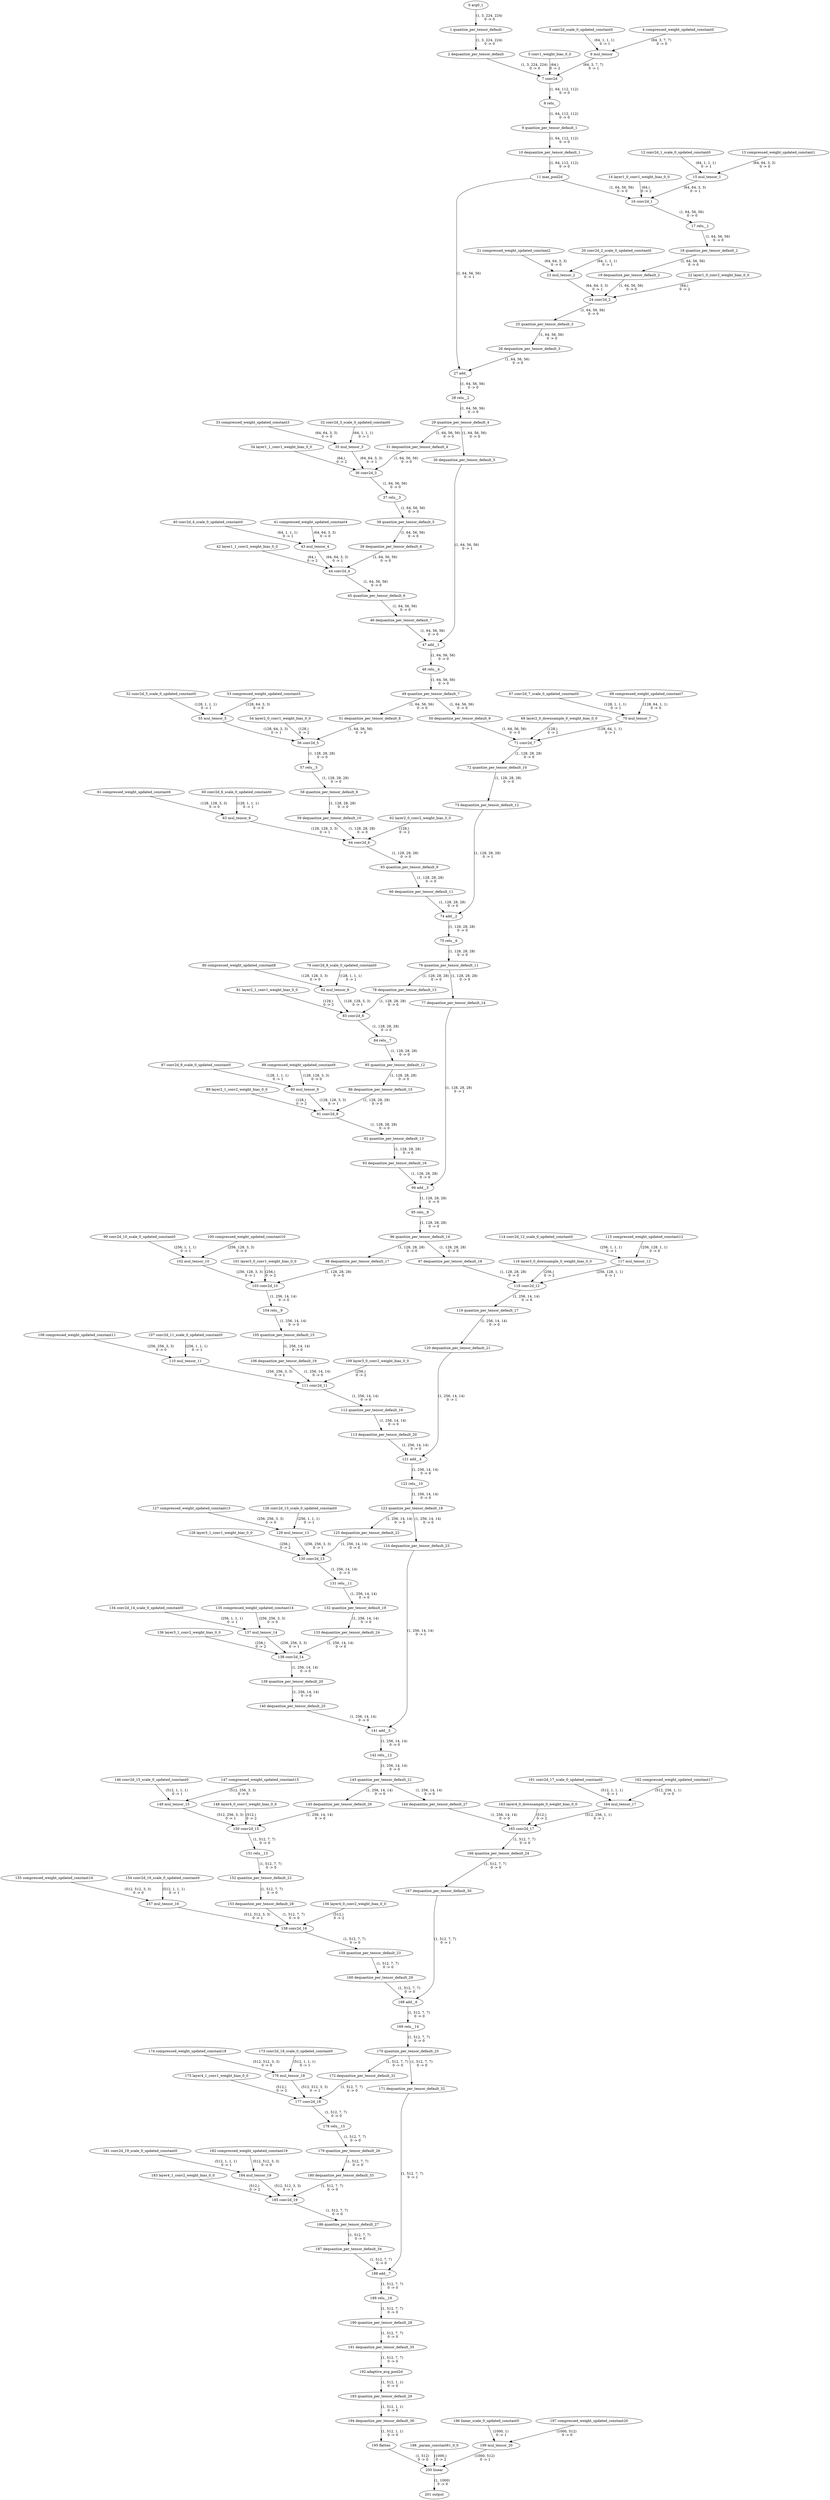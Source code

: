 strict digraph  {
"0 arg0_1";
"1 quantize_per_tensor_default";
"2 dequantize_per_tensor_default";
"3 conv2d_scale_0_updated_constant0";
"4 compressed_weight_updated_constant0";
"5 conv1_weight_bias_0_0";
"6 mul_tensor";
"7 conv2d";
"8 relu_";
"9 quantize_per_tensor_default_1";
"10 dequantize_per_tensor_default_1";
"11 max_pool2d";
"12 conv2d_1_scale_0_updated_constant0";
"13 compressed_weight_updated_constant1";
"14 layer1_0_conv1_weight_bias_0_0";
"15 mul_tensor_1";
"16 conv2d_1";
"17 relu__1";
"18 quantize_per_tensor_default_2";
"19 dequantize_per_tensor_default_2";
"20 conv2d_2_scale_0_updated_constant0";
"21 compressed_weight_updated_constant2";
"22 layer1_0_conv2_weight_bias_0_0";
"23 mul_tensor_2";
"24 conv2d_2";
"25 quantize_per_tensor_default_3";
"26 dequantize_per_tensor_default_3";
"27 add_";
"28 relu__2";
"29 quantize_per_tensor_default_4";
"30 dequantize_per_tensor_default_5";
"31 dequantize_per_tensor_default_4";
"32 conv2d_3_scale_0_updated_constant0";
"33 compressed_weight_updated_constant3";
"34 layer1_1_conv1_weight_bias_0_0";
"35 mul_tensor_3";
"36 conv2d_3";
"37 relu__3";
"38 quantize_per_tensor_default_5";
"39 dequantize_per_tensor_default_6";
"40 conv2d_4_scale_0_updated_constant0";
"41 compressed_weight_updated_constant4";
"42 layer1_1_conv2_weight_bias_0_0";
"43 mul_tensor_4";
"44 conv2d_4";
"45 quantize_per_tensor_default_6";
"46 dequantize_per_tensor_default_7";
"47 add__1";
"48 relu__4";
"49 quantize_per_tensor_default_7";
"50 dequantize_per_tensor_default_9";
"51 dequantize_per_tensor_default_8";
"52 conv2d_5_scale_0_updated_constant0";
"53 compressed_weight_updated_constant5";
"54 layer2_0_conv1_weight_bias_0_0";
"55 mul_tensor_5";
"56 conv2d_5";
"57 relu__5";
"58 quantize_per_tensor_default_8";
"59 dequantize_per_tensor_default_10";
"60 conv2d_6_scale_0_updated_constant0";
"61 compressed_weight_updated_constant6";
"62 layer2_0_conv2_weight_bias_0_0";
"63 mul_tensor_6";
"64 conv2d_6";
"65 quantize_per_tensor_default_9";
"66 dequantize_per_tensor_default_11";
"67 conv2d_7_scale_0_updated_constant0";
"68 compressed_weight_updated_constant7";
"69 layer2_0_downsample_0_weight_bias_0_0";
"70 mul_tensor_7";
"71 conv2d_7";
"72 quantize_per_tensor_default_10";
"73 dequantize_per_tensor_default_12";
"74 add__2";
"75 relu__6";
"76 quantize_per_tensor_default_11";
"77 dequantize_per_tensor_default_14";
"78 dequantize_per_tensor_default_13";
"79 conv2d_8_scale_0_updated_constant0";
"80 compressed_weight_updated_constant8";
"81 layer2_1_conv1_weight_bias_0_0";
"82 mul_tensor_8";
"83 conv2d_8";
"84 relu__7";
"85 quantize_per_tensor_default_12";
"86 dequantize_per_tensor_default_15";
"87 conv2d_9_scale_0_updated_constant0";
"88 compressed_weight_updated_constant9";
"89 layer2_1_conv2_weight_bias_0_0";
"90 mul_tensor_9";
"91 conv2d_9";
"92 quantize_per_tensor_default_13";
"93 dequantize_per_tensor_default_16";
"94 add__3";
"95 relu__8";
"96 quantize_per_tensor_default_14";
"97 dequantize_per_tensor_default_18";
"98 dequantize_per_tensor_default_17";
"99 conv2d_10_scale_0_updated_constant0";
"100 compressed_weight_updated_constant10";
"101 layer3_0_conv1_weight_bias_0_0";
"102 mul_tensor_10";
"103 conv2d_10";
"104 relu__9";
"105 quantize_per_tensor_default_15";
"106 dequantize_per_tensor_default_19";
"107 conv2d_11_scale_0_updated_constant0";
"108 compressed_weight_updated_constant11";
"109 layer3_0_conv2_weight_bias_0_0";
"110 mul_tensor_11";
"111 conv2d_11";
"112 quantize_per_tensor_default_16";
"113 dequantize_per_tensor_default_20";
"114 conv2d_12_scale_0_updated_constant0";
"115 compressed_weight_updated_constant12";
"116 layer3_0_downsample_0_weight_bias_0_0";
"117 mul_tensor_12";
"118 conv2d_12";
"119 quantize_per_tensor_default_17";
"120 dequantize_per_tensor_default_21";
"121 add__4";
"122 relu__10";
"123 quantize_per_tensor_default_18";
"124 dequantize_per_tensor_default_23";
"125 dequantize_per_tensor_default_22";
"126 conv2d_13_scale_0_updated_constant0";
"127 compressed_weight_updated_constant13";
"128 layer3_1_conv1_weight_bias_0_0";
"129 mul_tensor_13";
"130 conv2d_13";
"131 relu__11";
"132 quantize_per_tensor_default_19";
"133 dequantize_per_tensor_default_24";
"134 conv2d_14_scale_0_updated_constant0";
"135 compressed_weight_updated_constant14";
"136 layer3_1_conv2_weight_bias_0_0";
"137 mul_tensor_14";
"138 conv2d_14";
"139 quantize_per_tensor_default_20";
"140 dequantize_per_tensor_default_25";
"141 add__5";
"142 relu__12";
"143 quantize_per_tensor_default_21";
"144 dequantize_per_tensor_default_27";
"145 dequantize_per_tensor_default_26";
"146 conv2d_15_scale_0_updated_constant0";
"147 compressed_weight_updated_constant15";
"148 layer4_0_conv1_weight_bias_0_0";
"149 mul_tensor_15";
"150 conv2d_15";
"151 relu__13";
"152 quantize_per_tensor_default_22";
"153 dequantize_per_tensor_default_28";
"154 conv2d_16_scale_0_updated_constant0";
"155 compressed_weight_updated_constant16";
"156 layer4_0_conv2_weight_bias_0_0";
"157 mul_tensor_16";
"158 conv2d_16";
"159 quantize_per_tensor_default_23";
"160 dequantize_per_tensor_default_29";
"161 conv2d_17_scale_0_updated_constant0";
"162 compressed_weight_updated_constant17";
"163 layer4_0_downsample_0_weight_bias_0_0";
"164 mul_tensor_17";
"165 conv2d_17";
"166 quantize_per_tensor_default_24";
"167 dequantize_per_tensor_default_30";
"168 add__6";
"169 relu__14";
"170 quantize_per_tensor_default_25";
"171 dequantize_per_tensor_default_32";
"172 dequantize_per_tensor_default_31";
"173 conv2d_18_scale_0_updated_constant0";
"174 compressed_weight_updated_constant18";
"175 layer4_1_conv1_weight_bias_0_0";
"176 mul_tensor_18";
"177 conv2d_18";
"178 relu__15";
"179 quantize_per_tensor_default_26";
"180 dequantize_per_tensor_default_33";
"181 conv2d_19_scale_0_updated_constant0";
"182 compressed_weight_updated_constant19";
"183 layer4_1_conv2_weight_bias_0_0";
"184 mul_tensor_19";
"185 conv2d_19";
"186 quantize_per_tensor_default_27";
"187 dequantize_per_tensor_default_34";
"188 add__7";
"189 relu__16";
"190 quantize_per_tensor_default_28";
"191 dequantize_per_tensor_default_35";
"192 adaptive_avg_pool2d";
"193 quantize_per_tensor_default_29";
"194 dequantize_per_tensor_default_36";
"195 flatten";
"196 linear_scale_0_updated_constant0";
"197 compressed_weight_updated_constant20";
"198 _param_constant61_0_0";
"199 mul_tensor_20";
"200 linear";
"201 output";
"0 arg0_1" -> "1 quantize_per_tensor_default"  [label="(1, 3, 224, 224) \n0 -> 0", style=solid];
"1 quantize_per_tensor_default" -> "2 dequantize_per_tensor_default"  [label="(1, 3, 224, 224) \n0 -> 0", style=solid];
"2 dequantize_per_tensor_default" -> "7 conv2d"  [label="(1, 3, 224, 224) \n0 -> 0", style=solid];
"3 conv2d_scale_0_updated_constant0" -> "6 mul_tensor"  [label="(64, 1, 1, 1) \n0 -> 1", style=solid];
"4 compressed_weight_updated_constant0" -> "6 mul_tensor"  [label="(64, 3, 7, 7) \n0 -> 0", style=solid];
"5 conv1_weight_bias_0_0" -> "7 conv2d"  [label="(64,) \n0 -> 2", style=solid];
"6 mul_tensor" -> "7 conv2d"  [label="(64, 3, 7, 7) \n0 -> 1", style=solid];
"7 conv2d" -> "8 relu_"  [label="(1, 64, 112, 112) \n0 -> 0", style=solid];
"8 relu_" -> "9 quantize_per_tensor_default_1"  [label="(1, 64, 112, 112) \n0 -> 0", style=solid];
"9 quantize_per_tensor_default_1" -> "10 dequantize_per_tensor_default_1"  [label="(1, 64, 112, 112) \n0 -> 0", style=solid];
"10 dequantize_per_tensor_default_1" -> "11 max_pool2d"  [label="(1, 64, 112, 112) \n0 -> 0", style=solid];
"11 max_pool2d" -> "27 add_"  [label="(1, 64, 56, 56) \n0 -> 1", style=solid];
"11 max_pool2d" -> "16 conv2d_1"  [label="(1, 64, 56, 56) \n0 -> 0", style=solid];
"12 conv2d_1_scale_0_updated_constant0" -> "15 mul_tensor_1"  [label="(64, 1, 1, 1) \n0 -> 1", style=solid];
"13 compressed_weight_updated_constant1" -> "15 mul_tensor_1"  [label="(64, 64, 3, 3) \n0 -> 0", style=solid];
"14 layer1_0_conv1_weight_bias_0_0" -> "16 conv2d_1"  [label="(64,) \n0 -> 2", style=solid];
"15 mul_tensor_1" -> "16 conv2d_1"  [label="(64, 64, 3, 3) \n0 -> 1", style=solid];
"16 conv2d_1" -> "17 relu__1"  [label="(1, 64, 56, 56) \n0 -> 0", style=solid];
"17 relu__1" -> "18 quantize_per_tensor_default_2"  [label="(1, 64, 56, 56) \n0 -> 0", style=solid];
"18 quantize_per_tensor_default_2" -> "19 dequantize_per_tensor_default_2"  [label="(1, 64, 56, 56) \n0 -> 0", style=solid];
"19 dequantize_per_tensor_default_2" -> "24 conv2d_2"  [label="(1, 64, 56, 56) \n0 -> 0", style=solid];
"20 conv2d_2_scale_0_updated_constant0" -> "23 mul_tensor_2"  [label="(64, 1, 1, 1) \n0 -> 1", style=solid];
"21 compressed_weight_updated_constant2" -> "23 mul_tensor_2"  [label="(64, 64, 3, 3) \n0 -> 0", style=solid];
"22 layer1_0_conv2_weight_bias_0_0" -> "24 conv2d_2"  [label="(64,) \n0 -> 2", style=solid];
"23 mul_tensor_2" -> "24 conv2d_2"  [label="(64, 64, 3, 3) \n0 -> 1", style=solid];
"24 conv2d_2" -> "25 quantize_per_tensor_default_3"  [label="(1, 64, 56, 56) \n0 -> 0", style=solid];
"25 quantize_per_tensor_default_3" -> "26 dequantize_per_tensor_default_3"  [label="(1, 64, 56, 56) \n0 -> 0", style=solid];
"26 dequantize_per_tensor_default_3" -> "27 add_"  [label="(1, 64, 56, 56) \n0 -> 0", style=solid];
"27 add_" -> "28 relu__2"  [label="(1, 64, 56, 56) \n0 -> 0", style=solid];
"28 relu__2" -> "29 quantize_per_tensor_default_4"  [label="(1, 64, 56, 56) \n0 -> 0", style=solid];
"29 quantize_per_tensor_default_4" -> "31 dequantize_per_tensor_default_4"  [label="(1, 64, 56, 56) \n0 -> 0", style=solid];
"29 quantize_per_tensor_default_4" -> "30 dequantize_per_tensor_default_5"  [label="(1, 64, 56, 56) \n0 -> 0", style=solid];
"30 dequantize_per_tensor_default_5" -> "47 add__1"  [label="(1, 64, 56, 56) \n0 -> 1", style=solid];
"31 dequantize_per_tensor_default_4" -> "36 conv2d_3"  [label="(1, 64, 56, 56) \n0 -> 0", style=solid];
"32 conv2d_3_scale_0_updated_constant0" -> "35 mul_tensor_3"  [label="(64, 1, 1, 1) \n0 -> 1", style=solid];
"33 compressed_weight_updated_constant3" -> "35 mul_tensor_3"  [label="(64, 64, 3, 3) \n0 -> 0", style=solid];
"34 layer1_1_conv1_weight_bias_0_0" -> "36 conv2d_3"  [label="(64,) \n0 -> 2", style=solid];
"35 mul_tensor_3" -> "36 conv2d_3"  [label="(64, 64, 3, 3) \n0 -> 1", style=solid];
"36 conv2d_3" -> "37 relu__3"  [label="(1, 64, 56, 56) \n0 -> 0", style=solid];
"37 relu__3" -> "38 quantize_per_tensor_default_5"  [label="(1, 64, 56, 56) \n0 -> 0", style=solid];
"38 quantize_per_tensor_default_5" -> "39 dequantize_per_tensor_default_6"  [label="(1, 64, 56, 56) \n0 -> 0", style=solid];
"39 dequantize_per_tensor_default_6" -> "44 conv2d_4"  [label="(1, 64, 56, 56) \n0 -> 0", style=solid];
"40 conv2d_4_scale_0_updated_constant0" -> "43 mul_tensor_4"  [label="(64, 1, 1, 1) \n0 -> 1", style=solid];
"41 compressed_weight_updated_constant4" -> "43 mul_tensor_4"  [label="(64, 64, 3, 3) \n0 -> 0", style=solid];
"42 layer1_1_conv2_weight_bias_0_0" -> "44 conv2d_4"  [label="(64,) \n0 -> 2", style=solid];
"43 mul_tensor_4" -> "44 conv2d_4"  [label="(64, 64, 3, 3) \n0 -> 1", style=solid];
"44 conv2d_4" -> "45 quantize_per_tensor_default_6"  [label="(1, 64, 56, 56) \n0 -> 0", style=solid];
"45 quantize_per_tensor_default_6" -> "46 dequantize_per_tensor_default_7"  [label="(1, 64, 56, 56) \n0 -> 0", style=solid];
"46 dequantize_per_tensor_default_7" -> "47 add__1"  [label="(1, 64, 56, 56) \n0 -> 0", style=solid];
"47 add__1" -> "48 relu__4"  [label="(1, 64, 56, 56) \n0 -> 0", style=solid];
"48 relu__4" -> "49 quantize_per_tensor_default_7"  [label="(1, 64, 56, 56) \n0 -> 0", style=solid];
"49 quantize_per_tensor_default_7" -> "51 dequantize_per_tensor_default_8"  [label="(1, 64, 56, 56) \n0 -> 0", style=solid];
"49 quantize_per_tensor_default_7" -> "50 dequantize_per_tensor_default_9"  [label="(1, 64, 56, 56) \n0 -> 0", style=solid];
"50 dequantize_per_tensor_default_9" -> "71 conv2d_7"  [label="(1, 64, 56, 56) \n0 -> 0", style=solid];
"51 dequantize_per_tensor_default_8" -> "56 conv2d_5"  [label="(1, 64, 56, 56) \n0 -> 0", style=solid];
"52 conv2d_5_scale_0_updated_constant0" -> "55 mul_tensor_5"  [label="(128, 1, 1, 1) \n0 -> 1", style=solid];
"53 compressed_weight_updated_constant5" -> "55 mul_tensor_5"  [label="(128, 64, 3, 3) \n0 -> 0", style=solid];
"54 layer2_0_conv1_weight_bias_0_0" -> "56 conv2d_5"  [label="(128,) \n0 -> 2", style=solid];
"55 mul_tensor_5" -> "56 conv2d_5"  [label="(128, 64, 3, 3) \n0 -> 1", style=solid];
"56 conv2d_5" -> "57 relu__5"  [label="(1, 128, 28, 28) \n0 -> 0", style=solid];
"57 relu__5" -> "58 quantize_per_tensor_default_8"  [label="(1, 128, 28, 28) \n0 -> 0", style=solid];
"58 quantize_per_tensor_default_8" -> "59 dequantize_per_tensor_default_10"  [label="(1, 128, 28, 28) \n0 -> 0", style=solid];
"59 dequantize_per_tensor_default_10" -> "64 conv2d_6"  [label="(1, 128, 28, 28) \n0 -> 0", style=solid];
"60 conv2d_6_scale_0_updated_constant0" -> "63 mul_tensor_6"  [label="(128, 1, 1, 1) \n0 -> 1", style=solid];
"61 compressed_weight_updated_constant6" -> "63 mul_tensor_6"  [label="(128, 128, 3, 3) \n0 -> 0", style=solid];
"62 layer2_0_conv2_weight_bias_0_0" -> "64 conv2d_6"  [label="(128,) \n0 -> 2", style=solid];
"63 mul_tensor_6" -> "64 conv2d_6"  [label="(128, 128, 3, 3) \n0 -> 1", style=solid];
"64 conv2d_6" -> "65 quantize_per_tensor_default_9"  [label="(1, 128, 28, 28) \n0 -> 0", style=solid];
"65 quantize_per_tensor_default_9" -> "66 dequantize_per_tensor_default_11"  [label="(1, 128, 28, 28) \n0 -> 0", style=solid];
"66 dequantize_per_tensor_default_11" -> "74 add__2"  [label="(1, 128, 28, 28) \n0 -> 0", style=solid];
"67 conv2d_7_scale_0_updated_constant0" -> "70 mul_tensor_7"  [label="(128, 1, 1, 1) \n0 -> 1", style=solid];
"68 compressed_weight_updated_constant7" -> "70 mul_tensor_7"  [label="(128, 64, 1, 1) \n0 -> 0", style=solid];
"69 layer2_0_downsample_0_weight_bias_0_0" -> "71 conv2d_7"  [label="(128,) \n0 -> 2", style=solid];
"70 mul_tensor_7" -> "71 conv2d_7"  [label="(128, 64, 1, 1) \n0 -> 1", style=solid];
"71 conv2d_7" -> "72 quantize_per_tensor_default_10"  [label="(1, 128, 28, 28) \n0 -> 0", style=solid];
"72 quantize_per_tensor_default_10" -> "73 dequantize_per_tensor_default_12"  [label="(1, 128, 28, 28) \n0 -> 0", style=solid];
"73 dequantize_per_tensor_default_12" -> "74 add__2"  [label="(1, 128, 28, 28) \n0 -> 1", style=solid];
"74 add__2" -> "75 relu__6"  [label="(1, 128, 28, 28) \n0 -> 0", style=solid];
"75 relu__6" -> "76 quantize_per_tensor_default_11"  [label="(1, 128, 28, 28) \n0 -> 0", style=solid];
"76 quantize_per_tensor_default_11" -> "78 dequantize_per_tensor_default_13"  [label="(1, 128, 28, 28) \n0 -> 0", style=solid];
"76 quantize_per_tensor_default_11" -> "77 dequantize_per_tensor_default_14"  [label="(1, 128, 28, 28) \n0 -> 0", style=solid];
"77 dequantize_per_tensor_default_14" -> "94 add__3"  [label="(1, 128, 28, 28) \n0 -> 1", style=solid];
"78 dequantize_per_tensor_default_13" -> "83 conv2d_8"  [label="(1, 128, 28, 28) \n0 -> 0", style=solid];
"79 conv2d_8_scale_0_updated_constant0" -> "82 mul_tensor_8"  [label="(128, 1, 1, 1) \n0 -> 1", style=solid];
"80 compressed_weight_updated_constant8" -> "82 mul_tensor_8"  [label="(128, 128, 3, 3) \n0 -> 0", style=solid];
"81 layer2_1_conv1_weight_bias_0_0" -> "83 conv2d_8"  [label="(128,) \n0 -> 2", style=solid];
"82 mul_tensor_8" -> "83 conv2d_8"  [label="(128, 128, 3, 3) \n0 -> 1", style=solid];
"83 conv2d_8" -> "84 relu__7"  [label="(1, 128, 28, 28) \n0 -> 0", style=solid];
"84 relu__7" -> "85 quantize_per_tensor_default_12"  [label="(1, 128, 28, 28) \n0 -> 0", style=solid];
"85 quantize_per_tensor_default_12" -> "86 dequantize_per_tensor_default_15"  [label="(1, 128, 28, 28) \n0 -> 0", style=solid];
"86 dequantize_per_tensor_default_15" -> "91 conv2d_9"  [label="(1, 128, 28, 28) \n0 -> 0", style=solid];
"87 conv2d_9_scale_0_updated_constant0" -> "90 mul_tensor_9"  [label="(128, 1, 1, 1) \n0 -> 1", style=solid];
"88 compressed_weight_updated_constant9" -> "90 mul_tensor_9"  [label="(128, 128, 3, 3) \n0 -> 0", style=solid];
"89 layer2_1_conv2_weight_bias_0_0" -> "91 conv2d_9"  [label="(128,) \n0 -> 2", style=solid];
"90 mul_tensor_9" -> "91 conv2d_9"  [label="(128, 128, 3, 3) \n0 -> 1", style=solid];
"91 conv2d_9" -> "92 quantize_per_tensor_default_13"  [label="(1, 128, 28, 28) \n0 -> 0", style=solid];
"92 quantize_per_tensor_default_13" -> "93 dequantize_per_tensor_default_16"  [label="(1, 128, 28, 28) \n0 -> 0", style=solid];
"93 dequantize_per_tensor_default_16" -> "94 add__3"  [label="(1, 128, 28, 28) \n0 -> 0", style=solid];
"94 add__3" -> "95 relu__8"  [label="(1, 128, 28, 28) \n0 -> 0", style=solid];
"95 relu__8" -> "96 quantize_per_tensor_default_14"  [label="(1, 128, 28, 28) \n0 -> 0", style=solid];
"96 quantize_per_tensor_default_14" -> "98 dequantize_per_tensor_default_17"  [label="(1, 128, 28, 28) \n0 -> 0", style=solid];
"96 quantize_per_tensor_default_14" -> "97 dequantize_per_tensor_default_18"  [label="(1, 128, 28, 28) \n0 -> 0", style=solid];
"97 dequantize_per_tensor_default_18" -> "118 conv2d_12"  [label="(1, 128, 28, 28) \n0 -> 0", style=solid];
"98 dequantize_per_tensor_default_17" -> "103 conv2d_10"  [label="(1, 128, 28, 28) \n0 -> 0", style=solid];
"99 conv2d_10_scale_0_updated_constant0" -> "102 mul_tensor_10"  [label="(256, 1, 1, 1) \n0 -> 1", style=solid];
"100 compressed_weight_updated_constant10" -> "102 mul_tensor_10"  [label="(256, 128, 3, 3) \n0 -> 0", style=solid];
"101 layer3_0_conv1_weight_bias_0_0" -> "103 conv2d_10"  [label="(256,) \n0 -> 2", style=solid];
"102 mul_tensor_10" -> "103 conv2d_10"  [label="(256, 128, 3, 3) \n0 -> 1", style=solid];
"103 conv2d_10" -> "104 relu__9"  [label="(1, 256, 14, 14) \n0 -> 0", style=solid];
"104 relu__9" -> "105 quantize_per_tensor_default_15"  [label="(1, 256, 14, 14) \n0 -> 0", style=solid];
"105 quantize_per_tensor_default_15" -> "106 dequantize_per_tensor_default_19"  [label="(1, 256, 14, 14) \n0 -> 0", style=solid];
"106 dequantize_per_tensor_default_19" -> "111 conv2d_11"  [label="(1, 256, 14, 14) \n0 -> 0", style=solid];
"107 conv2d_11_scale_0_updated_constant0" -> "110 mul_tensor_11"  [label="(256, 1, 1, 1) \n0 -> 1", style=solid];
"108 compressed_weight_updated_constant11" -> "110 mul_tensor_11"  [label="(256, 256, 3, 3) \n0 -> 0", style=solid];
"109 layer3_0_conv2_weight_bias_0_0" -> "111 conv2d_11"  [label="(256,) \n0 -> 2", style=solid];
"110 mul_tensor_11" -> "111 conv2d_11"  [label="(256, 256, 3, 3) \n0 -> 1", style=solid];
"111 conv2d_11" -> "112 quantize_per_tensor_default_16"  [label="(1, 256, 14, 14) \n0 -> 0", style=solid];
"112 quantize_per_tensor_default_16" -> "113 dequantize_per_tensor_default_20"  [label="(1, 256, 14, 14) \n0 -> 0", style=solid];
"113 dequantize_per_tensor_default_20" -> "121 add__4"  [label="(1, 256, 14, 14) \n0 -> 0", style=solid];
"114 conv2d_12_scale_0_updated_constant0" -> "117 mul_tensor_12"  [label="(256, 1, 1, 1) \n0 -> 1", style=solid];
"115 compressed_weight_updated_constant12" -> "117 mul_tensor_12"  [label="(256, 128, 1, 1) \n0 -> 0", style=solid];
"116 layer3_0_downsample_0_weight_bias_0_0" -> "118 conv2d_12"  [label="(256,) \n0 -> 2", style=solid];
"117 mul_tensor_12" -> "118 conv2d_12"  [label="(256, 128, 1, 1) \n0 -> 1", style=solid];
"118 conv2d_12" -> "119 quantize_per_tensor_default_17"  [label="(1, 256, 14, 14) \n0 -> 0", style=solid];
"119 quantize_per_tensor_default_17" -> "120 dequantize_per_tensor_default_21"  [label="(1, 256, 14, 14) \n0 -> 0", style=solid];
"120 dequantize_per_tensor_default_21" -> "121 add__4"  [label="(1, 256, 14, 14) \n0 -> 1", style=solid];
"121 add__4" -> "122 relu__10"  [label="(1, 256, 14, 14) \n0 -> 0", style=solid];
"122 relu__10" -> "123 quantize_per_tensor_default_18"  [label="(1, 256, 14, 14) \n0 -> 0", style=solid];
"123 quantize_per_tensor_default_18" -> "125 dequantize_per_tensor_default_22"  [label="(1, 256, 14, 14) \n0 -> 0", style=solid];
"123 quantize_per_tensor_default_18" -> "124 dequantize_per_tensor_default_23"  [label="(1, 256, 14, 14) \n0 -> 0", style=solid];
"124 dequantize_per_tensor_default_23" -> "141 add__5"  [label="(1, 256, 14, 14) \n0 -> 1", style=solid];
"125 dequantize_per_tensor_default_22" -> "130 conv2d_13"  [label="(1, 256, 14, 14) \n0 -> 0", style=solid];
"126 conv2d_13_scale_0_updated_constant0" -> "129 mul_tensor_13"  [label="(256, 1, 1, 1) \n0 -> 1", style=solid];
"127 compressed_weight_updated_constant13" -> "129 mul_tensor_13"  [label="(256, 256, 3, 3) \n0 -> 0", style=solid];
"128 layer3_1_conv1_weight_bias_0_0" -> "130 conv2d_13"  [label="(256,) \n0 -> 2", style=solid];
"129 mul_tensor_13" -> "130 conv2d_13"  [label="(256, 256, 3, 3) \n0 -> 1", style=solid];
"130 conv2d_13" -> "131 relu__11"  [label="(1, 256, 14, 14) \n0 -> 0", style=solid];
"131 relu__11" -> "132 quantize_per_tensor_default_19"  [label="(1, 256, 14, 14) \n0 -> 0", style=solid];
"132 quantize_per_tensor_default_19" -> "133 dequantize_per_tensor_default_24"  [label="(1, 256, 14, 14) \n0 -> 0", style=solid];
"133 dequantize_per_tensor_default_24" -> "138 conv2d_14"  [label="(1, 256, 14, 14) \n0 -> 0", style=solid];
"134 conv2d_14_scale_0_updated_constant0" -> "137 mul_tensor_14"  [label="(256, 1, 1, 1) \n0 -> 1", style=solid];
"135 compressed_weight_updated_constant14" -> "137 mul_tensor_14"  [label="(256, 256, 3, 3) \n0 -> 0", style=solid];
"136 layer3_1_conv2_weight_bias_0_0" -> "138 conv2d_14"  [label="(256,) \n0 -> 2", style=solid];
"137 mul_tensor_14" -> "138 conv2d_14"  [label="(256, 256, 3, 3) \n0 -> 1", style=solid];
"138 conv2d_14" -> "139 quantize_per_tensor_default_20"  [label="(1, 256, 14, 14) \n0 -> 0", style=solid];
"139 quantize_per_tensor_default_20" -> "140 dequantize_per_tensor_default_25"  [label="(1, 256, 14, 14) \n0 -> 0", style=solid];
"140 dequantize_per_tensor_default_25" -> "141 add__5"  [label="(1, 256, 14, 14) \n0 -> 0", style=solid];
"141 add__5" -> "142 relu__12"  [label="(1, 256, 14, 14) \n0 -> 0", style=solid];
"142 relu__12" -> "143 quantize_per_tensor_default_21"  [label="(1, 256, 14, 14) \n0 -> 0", style=solid];
"143 quantize_per_tensor_default_21" -> "145 dequantize_per_tensor_default_26"  [label="(1, 256, 14, 14) \n0 -> 0", style=solid];
"143 quantize_per_tensor_default_21" -> "144 dequantize_per_tensor_default_27"  [label="(1, 256, 14, 14) \n0 -> 0", style=solid];
"144 dequantize_per_tensor_default_27" -> "165 conv2d_17"  [label="(1, 256, 14, 14) \n0 -> 0", style=solid];
"145 dequantize_per_tensor_default_26" -> "150 conv2d_15"  [label="(1, 256, 14, 14) \n0 -> 0", style=solid];
"146 conv2d_15_scale_0_updated_constant0" -> "149 mul_tensor_15"  [label="(512, 1, 1, 1) \n0 -> 1", style=solid];
"147 compressed_weight_updated_constant15" -> "149 mul_tensor_15"  [label="(512, 256, 3, 3) \n0 -> 0", style=solid];
"148 layer4_0_conv1_weight_bias_0_0" -> "150 conv2d_15"  [label="(512,) \n0 -> 2", style=solid];
"149 mul_tensor_15" -> "150 conv2d_15"  [label="(512, 256, 3, 3) \n0 -> 1", style=solid];
"150 conv2d_15" -> "151 relu__13"  [label="(1, 512, 7, 7) \n0 -> 0", style=solid];
"151 relu__13" -> "152 quantize_per_tensor_default_22"  [label="(1, 512, 7, 7) \n0 -> 0", style=solid];
"152 quantize_per_tensor_default_22" -> "153 dequantize_per_tensor_default_28"  [label="(1, 512, 7, 7) \n0 -> 0", style=solid];
"153 dequantize_per_tensor_default_28" -> "158 conv2d_16"  [label="(1, 512, 7, 7) \n0 -> 0", style=solid];
"154 conv2d_16_scale_0_updated_constant0" -> "157 mul_tensor_16"  [label="(512, 1, 1, 1) \n0 -> 1", style=solid];
"155 compressed_weight_updated_constant16" -> "157 mul_tensor_16"  [label="(512, 512, 3, 3) \n0 -> 0", style=solid];
"156 layer4_0_conv2_weight_bias_0_0" -> "158 conv2d_16"  [label="(512,) \n0 -> 2", style=solid];
"157 mul_tensor_16" -> "158 conv2d_16"  [label="(512, 512, 3, 3) \n0 -> 1", style=solid];
"158 conv2d_16" -> "159 quantize_per_tensor_default_23"  [label="(1, 512, 7, 7) \n0 -> 0", style=solid];
"159 quantize_per_tensor_default_23" -> "160 dequantize_per_tensor_default_29"  [label="(1, 512, 7, 7) \n0 -> 0", style=solid];
"160 dequantize_per_tensor_default_29" -> "168 add__6"  [label="(1, 512, 7, 7) \n0 -> 0", style=solid];
"161 conv2d_17_scale_0_updated_constant0" -> "164 mul_tensor_17"  [label="(512, 1, 1, 1) \n0 -> 1", style=solid];
"162 compressed_weight_updated_constant17" -> "164 mul_tensor_17"  [label="(512, 256, 1, 1) \n0 -> 0", style=solid];
"163 layer4_0_downsample_0_weight_bias_0_0" -> "165 conv2d_17"  [label="(512,) \n0 -> 2", style=solid];
"164 mul_tensor_17" -> "165 conv2d_17"  [label="(512, 256, 1, 1) \n0 -> 1", style=solid];
"165 conv2d_17" -> "166 quantize_per_tensor_default_24"  [label="(1, 512, 7, 7) \n0 -> 0", style=solid];
"166 quantize_per_tensor_default_24" -> "167 dequantize_per_tensor_default_30"  [label="(1, 512, 7, 7) \n0 -> 0", style=solid];
"167 dequantize_per_tensor_default_30" -> "168 add__6"  [label="(1, 512, 7, 7) \n0 -> 1", style=solid];
"168 add__6" -> "169 relu__14"  [label="(1, 512, 7, 7) \n0 -> 0", style=solid];
"169 relu__14" -> "170 quantize_per_tensor_default_25"  [label="(1, 512, 7, 7) \n0 -> 0", style=solid];
"170 quantize_per_tensor_default_25" -> "172 dequantize_per_tensor_default_31"  [label="(1, 512, 7, 7) \n0 -> 0", style=solid];
"170 quantize_per_tensor_default_25" -> "171 dequantize_per_tensor_default_32"  [label="(1, 512, 7, 7) \n0 -> 0", style=solid];
"171 dequantize_per_tensor_default_32" -> "188 add__7"  [label="(1, 512, 7, 7) \n0 -> 1", style=solid];
"172 dequantize_per_tensor_default_31" -> "177 conv2d_18"  [label="(1, 512, 7, 7) \n0 -> 0", style=solid];
"173 conv2d_18_scale_0_updated_constant0" -> "176 mul_tensor_18"  [label="(512, 1, 1, 1) \n0 -> 1", style=solid];
"174 compressed_weight_updated_constant18" -> "176 mul_tensor_18"  [label="(512, 512, 3, 3) \n0 -> 0", style=solid];
"175 layer4_1_conv1_weight_bias_0_0" -> "177 conv2d_18"  [label="(512,) \n0 -> 2", style=solid];
"176 mul_tensor_18" -> "177 conv2d_18"  [label="(512, 512, 3, 3) \n0 -> 1", style=solid];
"177 conv2d_18" -> "178 relu__15"  [label="(1, 512, 7, 7) \n0 -> 0", style=solid];
"178 relu__15" -> "179 quantize_per_tensor_default_26"  [label="(1, 512, 7, 7) \n0 -> 0", style=solid];
"179 quantize_per_tensor_default_26" -> "180 dequantize_per_tensor_default_33"  [label="(1, 512, 7, 7) \n0 -> 0", style=solid];
"180 dequantize_per_tensor_default_33" -> "185 conv2d_19"  [label="(1, 512, 7, 7) \n0 -> 0", style=solid];
"181 conv2d_19_scale_0_updated_constant0" -> "184 mul_tensor_19"  [label="(512, 1, 1, 1) \n0 -> 1", style=solid];
"182 compressed_weight_updated_constant19" -> "184 mul_tensor_19"  [label="(512, 512, 3, 3) \n0 -> 0", style=solid];
"183 layer4_1_conv2_weight_bias_0_0" -> "185 conv2d_19"  [label="(512,) \n0 -> 2", style=solid];
"184 mul_tensor_19" -> "185 conv2d_19"  [label="(512, 512, 3, 3) \n0 -> 1", style=solid];
"185 conv2d_19" -> "186 quantize_per_tensor_default_27"  [label="(1, 512, 7, 7) \n0 -> 0", style=solid];
"186 quantize_per_tensor_default_27" -> "187 dequantize_per_tensor_default_34"  [label="(1, 512, 7, 7) \n0 -> 0", style=solid];
"187 dequantize_per_tensor_default_34" -> "188 add__7"  [label="(1, 512, 7, 7) \n0 -> 0", style=solid];
"188 add__7" -> "189 relu__16"  [label="(1, 512, 7, 7) \n0 -> 0", style=solid];
"189 relu__16" -> "190 quantize_per_tensor_default_28"  [label="(1, 512, 7, 7) \n0 -> 0", style=solid];
"190 quantize_per_tensor_default_28" -> "191 dequantize_per_tensor_default_35"  [label="(1, 512, 7, 7) \n0 -> 0", style=solid];
"191 dequantize_per_tensor_default_35" -> "192 adaptive_avg_pool2d"  [label="(1, 512, 7, 7) \n0 -> 0", style=solid];
"192 adaptive_avg_pool2d" -> "193 quantize_per_tensor_default_29"  [label="(1, 512, 1, 1) \n0 -> 0", style=solid];
"193 quantize_per_tensor_default_29" -> "194 dequantize_per_tensor_default_36"  [label="(1, 512, 1, 1) \n0 -> 0", style=solid];
"194 dequantize_per_tensor_default_36" -> "195 flatten"  [label="(1, 512, 1, 1) \n0 -> 0", style=solid];
"195 flatten" -> "200 linear"  [label="(1, 512) \n0 -> 0", style=solid];
"196 linear_scale_0_updated_constant0" -> "199 mul_tensor_20"  [label="(1000, 1) \n0 -> 1", style=solid];
"197 compressed_weight_updated_constant20" -> "199 mul_tensor_20"  [label="(1000, 512) \n0 -> 0", style=solid];
"198 _param_constant61_0_0" -> "200 linear"  [label="(1000,) \n0 -> 2", style=solid];
"199 mul_tensor_20" -> "200 linear"  [label="(1000, 512) \n0 -> 1", style=solid];
"200 linear" -> "201 output"  [label="(1, 1000) \n0 -> 0", style=solid];
}

